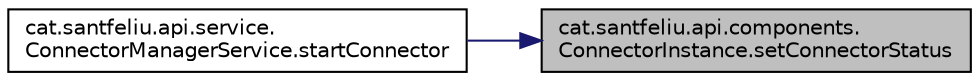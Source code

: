 digraph "cat.santfeliu.api.components.ConnectorInstance.setConnectorStatus"
{
 // LATEX_PDF_SIZE
  edge [fontname="Helvetica",fontsize="10",labelfontname="Helvetica",labelfontsize="10"];
  node [fontname="Helvetica",fontsize="10",shape=record];
  rankdir="RL";
  Node1 [label="cat.santfeliu.api.components.\lConnectorInstance.setConnectorStatus",height=0.2,width=0.4,color="black", fillcolor="grey75", style="filled", fontcolor="black",tooltip=" "];
  Node1 -> Node2 [dir="back",color="midnightblue",fontsize="10",style="solid"];
  Node2 [label="cat.santfeliu.api.service.\lConnectorManagerService.startConnector",height=0.2,width=0.4,color="black", fillcolor="white", style="filled",URL="$classcat_1_1santfeliu_1_1api_1_1service_1_1_connector_manager_service.html#aac51b6ffbed7187005294317099ff24b",tooltip=" "];
}
